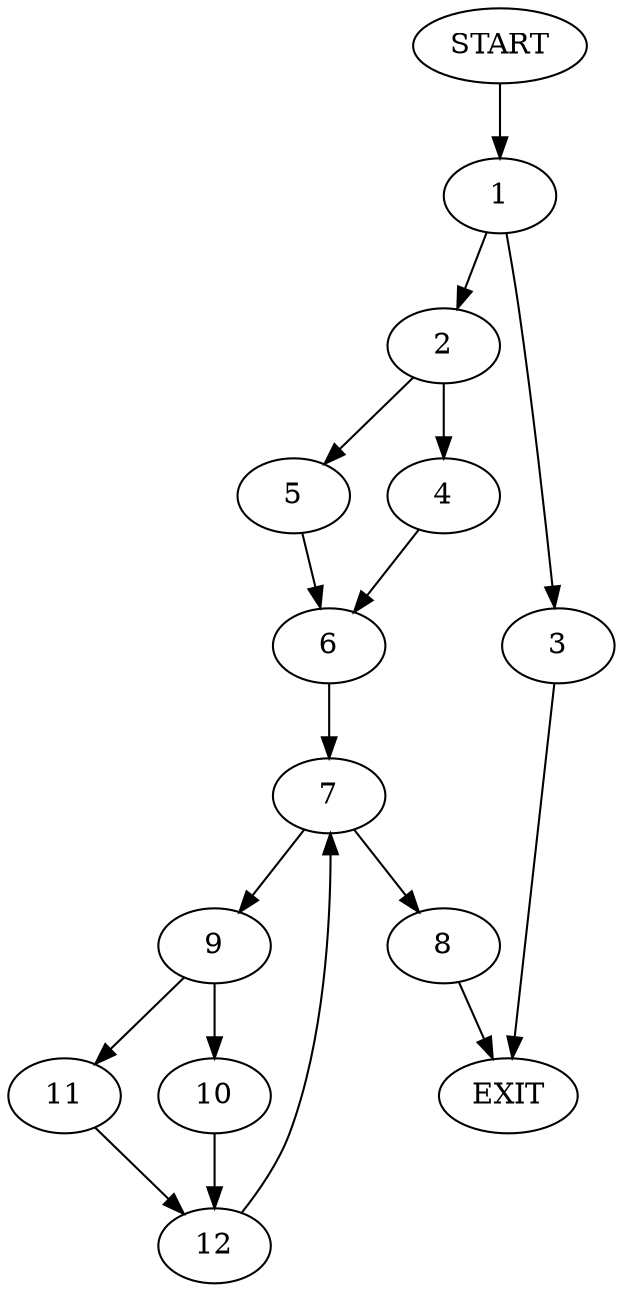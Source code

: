 digraph {
0 [label="START"]
13 [label="EXIT"]
0 -> 1
1 -> 2
1 -> 3
2 -> 4
2 -> 5
3 -> 13
5 -> 6
4 -> 6
6 -> 7
7 -> 8
7 -> 9
9 -> 10
9 -> 11
8 -> 13
10 -> 12
11 -> 12
12 -> 7
}
